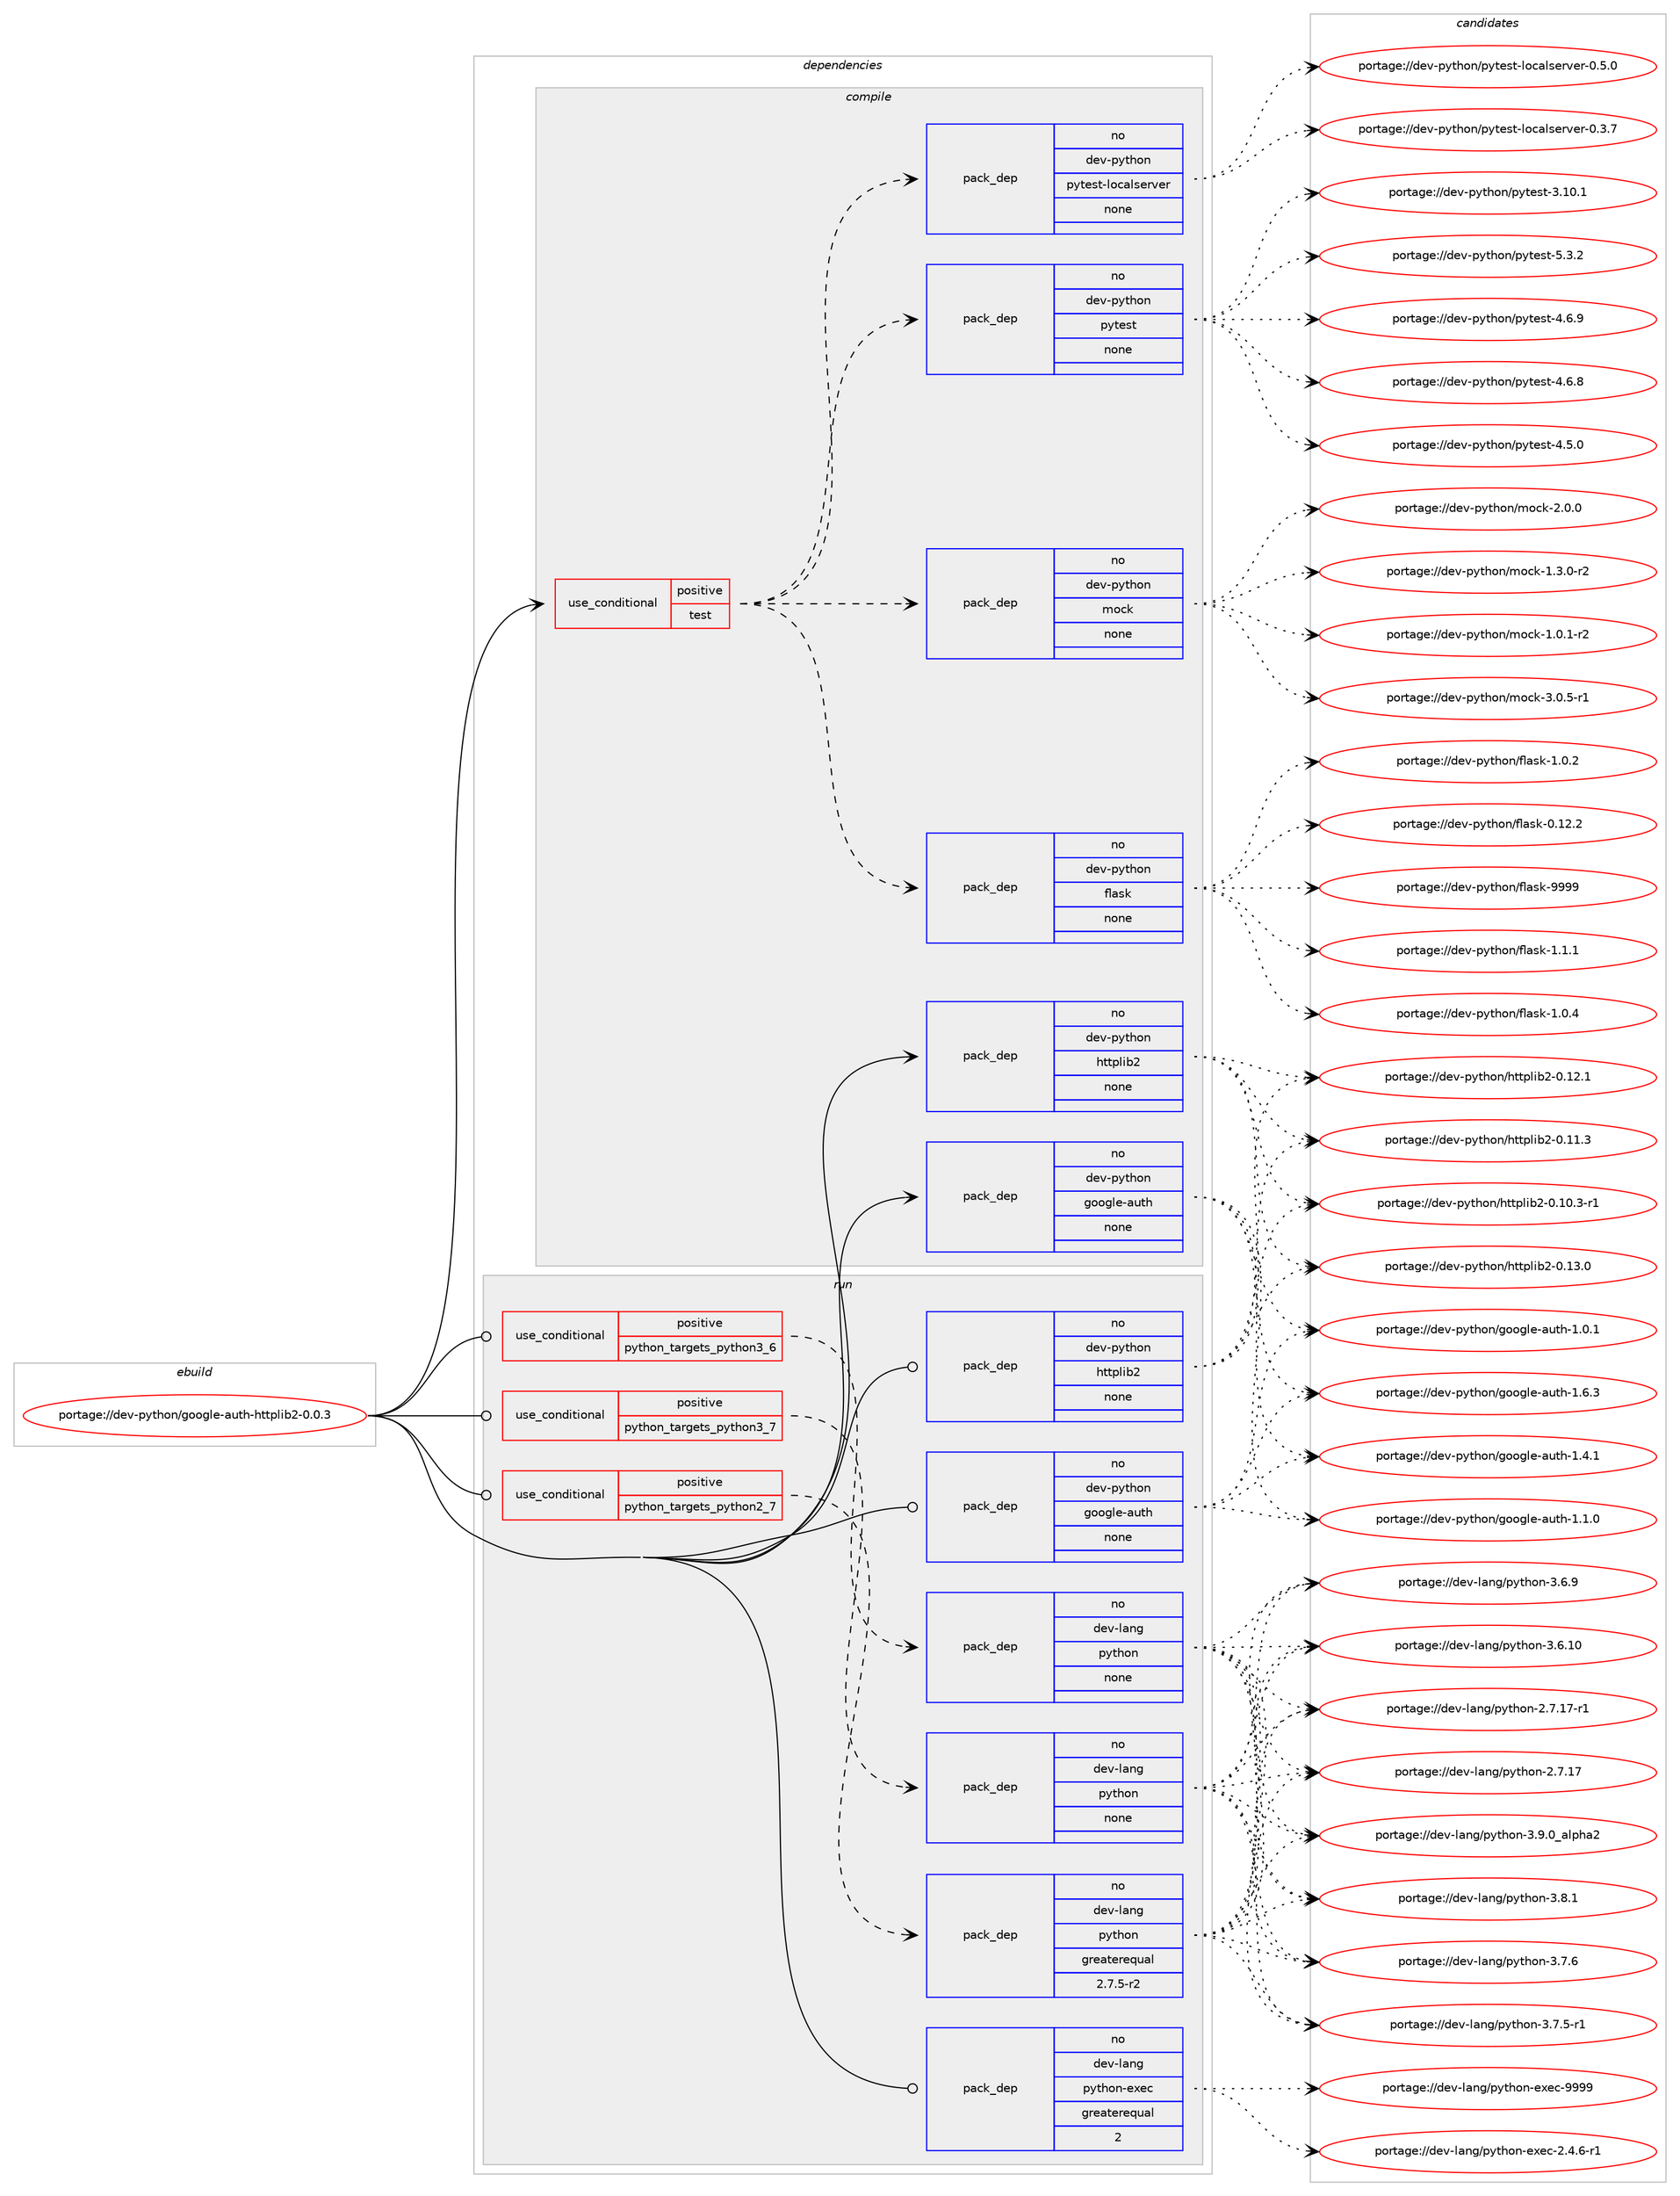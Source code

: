 digraph prolog {

# *************
# Graph options
# *************

newrank=true;
concentrate=true;
compound=true;
graph [rankdir=LR,fontname=Helvetica,fontsize=10,ranksep=1.5];#, ranksep=2.5, nodesep=0.2];
edge  [arrowhead=vee];
node  [fontname=Helvetica,fontsize=10];

# **********
# The ebuild
# **********

subgraph cluster_leftcol {
color=gray;
rank=same;
label=<<i>ebuild</i>>;
id [label="portage://dev-python/google-auth-httplib2-0.0.3", color=red, width=4, href="../dev-python/google-auth-httplib2-0.0.3.svg"];
}

# ****************
# The dependencies
# ****************

subgraph cluster_midcol {
color=gray;
label=<<i>dependencies</i>>;
subgraph cluster_compile {
fillcolor="#eeeeee";
style=filled;
label=<<i>compile</i>>;
subgraph cond115202 {
dependency458260 [label=<<TABLE BORDER="0" CELLBORDER="1" CELLSPACING="0" CELLPADDING="4"><TR><TD ROWSPAN="3" CELLPADDING="10">use_conditional</TD></TR><TR><TD>positive</TD></TR><TR><TD>test</TD></TR></TABLE>>, shape=none, color=red];
subgraph pack338074 {
dependency458261 [label=<<TABLE BORDER="0" CELLBORDER="1" CELLSPACING="0" CELLPADDING="4" WIDTH="220"><TR><TD ROWSPAN="6" CELLPADDING="30">pack_dep</TD></TR><TR><TD WIDTH="110">no</TD></TR><TR><TD>dev-python</TD></TR><TR><TD>flask</TD></TR><TR><TD>none</TD></TR><TR><TD></TD></TR></TABLE>>, shape=none, color=blue];
}
dependency458260:e -> dependency458261:w [weight=20,style="dashed",arrowhead="vee"];
subgraph pack338075 {
dependency458262 [label=<<TABLE BORDER="0" CELLBORDER="1" CELLSPACING="0" CELLPADDING="4" WIDTH="220"><TR><TD ROWSPAN="6" CELLPADDING="30">pack_dep</TD></TR><TR><TD WIDTH="110">no</TD></TR><TR><TD>dev-python</TD></TR><TR><TD>mock</TD></TR><TR><TD>none</TD></TR><TR><TD></TD></TR></TABLE>>, shape=none, color=blue];
}
dependency458260:e -> dependency458262:w [weight=20,style="dashed",arrowhead="vee"];
subgraph pack338076 {
dependency458263 [label=<<TABLE BORDER="0" CELLBORDER="1" CELLSPACING="0" CELLPADDING="4" WIDTH="220"><TR><TD ROWSPAN="6" CELLPADDING="30">pack_dep</TD></TR><TR><TD WIDTH="110">no</TD></TR><TR><TD>dev-python</TD></TR><TR><TD>pytest</TD></TR><TR><TD>none</TD></TR><TR><TD></TD></TR></TABLE>>, shape=none, color=blue];
}
dependency458260:e -> dependency458263:w [weight=20,style="dashed",arrowhead="vee"];
subgraph pack338077 {
dependency458264 [label=<<TABLE BORDER="0" CELLBORDER="1" CELLSPACING="0" CELLPADDING="4" WIDTH="220"><TR><TD ROWSPAN="6" CELLPADDING="30">pack_dep</TD></TR><TR><TD WIDTH="110">no</TD></TR><TR><TD>dev-python</TD></TR><TR><TD>pytest-localserver</TD></TR><TR><TD>none</TD></TR><TR><TD></TD></TR></TABLE>>, shape=none, color=blue];
}
dependency458260:e -> dependency458264:w [weight=20,style="dashed",arrowhead="vee"];
}
id:e -> dependency458260:w [weight=20,style="solid",arrowhead="vee"];
subgraph pack338078 {
dependency458265 [label=<<TABLE BORDER="0" CELLBORDER="1" CELLSPACING="0" CELLPADDING="4" WIDTH="220"><TR><TD ROWSPAN="6" CELLPADDING="30">pack_dep</TD></TR><TR><TD WIDTH="110">no</TD></TR><TR><TD>dev-python</TD></TR><TR><TD>google-auth</TD></TR><TR><TD>none</TD></TR><TR><TD></TD></TR></TABLE>>, shape=none, color=blue];
}
id:e -> dependency458265:w [weight=20,style="solid",arrowhead="vee"];
subgraph pack338079 {
dependency458266 [label=<<TABLE BORDER="0" CELLBORDER="1" CELLSPACING="0" CELLPADDING="4" WIDTH="220"><TR><TD ROWSPAN="6" CELLPADDING="30">pack_dep</TD></TR><TR><TD WIDTH="110">no</TD></TR><TR><TD>dev-python</TD></TR><TR><TD>httplib2</TD></TR><TR><TD>none</TD></TR><TR><TD></TD></TR></TABLE>>, shape=none, color=blue];
}
id:e -> dependency458266:w [weight=20,style="solid",arrowhead="vee"];
}
subgraph cluster_compileandrun {
fillcolor="#eeeeee";
style=filled;
label=<<i>compile and run</i>>;
}
subgraph cluster_run {
fillcolor="#eeeeee";
style=filled;
label=<<i>run</i>>;
subgraph cond115203 {
dependency458267 [label=<<TABLE BORDER="0" CELLBORDER="1" CELLSPACING="0" CELLPADDING="4"><TR><TD ROWSPAN="3" CELLPADDING="10">use_conditional</TD></TR><TR><TD>positive</TD></TR><TR><TD>python_targets_python2_7</TD></TR></TABLE>>, shape=none, color=red];
subgraph pack338080 {
dependency458268 [label=<<TABLE BORDER="0" CELLBORDER="1" CELLSPACING="0" CELLPADDING="4" WIDTH="220"><TR><TD ROWSPAN="6" CELLPADDING="30">pack_dep</TD></TR><TR><TD WIDTH="110">no</TD></TR><TR><TD>dev-lang</TD></TR><TR><TD>python</TD></TR><TR><TD>greaterequal</TD></TR><TR><TD>2.7.5-r2</TD></TR></TABLE>>, shape=none, color=blue];
}
dependency458267:e -> dependency458268:w [weight=20,style="dashed",arrowhead="vee"];
}
id:e -> dependency458267:w [weight=20,style="solid",arrowhead="odot"];
subgraph cond115204 {
dependency458269 [label=<<TABLE BORDER="0" CELLBORDER="1" CELLSPACING="0" CELLPADDING="4"><TR><TD ROWSPAN="3" CELLPADDING="10">use_conditional</TD></TR><TR><TD>positive</TD></TR><TR><TD>python_targets_python3_6</TD></TR></TABLE>>, shape=none, color=red];
subgraph pack338081 {
dependency458270 [label=<<TABLE BORDER="0" CELLBORDER="1" CELLSPACING="0" CELLPADDING="4" WIDTH="220"><TR><TD ROWSPAN="6" CELLPADDING="30">pack_dep</TD></TR><TR><TD WIDTH="110">no</TD></TR><TR><TD>dev-lang</TD></TR><TR><TD>python</TD></TR><TR><TD>none</TD></TR><TR><TD></TD></TR></TABLE>>, shape=none, color=blue];
}
dependency458269:e -> dependency458270:w [weight=20,style="dashed",arrowhead="vee"];
}
id:e -> dependency458269:w [weight=20,style="solid",arrowhead="odot"];
subgraph cond115205 {
dependency458271 [label=<<TABLE BORDER="0" CELLBORDER="1" CELLSPACING="0" CELLPADDING="4"><TR><TD ROWSPAN="3" CELLPADDING="10">use_conditional</TD></TR><TR><TD>positive</TD></TR><TR><TD>python_targets_python3_7</TD></TR></TABLE>>, shape=none, color=red];
subgraph pack338082 {
dependency458272 [label=<<TABLE BORDER="0" CELLBORDER="1" CELLSPACING="0" CELLPADDING="4" WIDTH="220"><TR><TD ROWSPAN="6" CELLPADDING="30">pack_dep</TD></TR><TR><TD WIDTH="110">no</TD></TR><TR><TD>dev-lang</TD></TR><TR><TD>python</TD></TR><TR><TD>none</TD></TR><TR><TD></TD></TR></TABLE>>, shape=none, color=blue];
}
dependency458271:e -> dependency458272:w [weight=20,style="dashed",arrowhead="vee"];
}
id:e -> dependency458271:w [weight=20,style="solid",arrowhead="odot"];
subgraph pack338083 {
dependency458273 [label=<<TABLE BORDER="0" CELLBORDER="1" CELLSPACING="0" CELLPADDING="4" WIDTH="220"><TR><TD ROWSPAN="6" CELLPADDING="30">pack_dep</TD></TR><TR><TD WIDTH="110">no</TD></TR><TR><TD>dev-lang</TD></TR><TR><TD>python-exec</TD></TR><TR><TD>greaterequal</TD></TR><TR><TD>2</TD></TR></TABLE>>, shape=none, color=blue];
}
id:e -> dependency458273:w [weight=20,style="solid",arrowhead="odot"];
subgraph pack338084 {
dependency458274 [label=<<TABLE BORDER="0" CELLBORDER="1" CELLSPACING="0" CELLPADDING="4" WIDTH="220"><TR><TD ROWSPAN="6" CELLPADDING="30">pack_dep</TD></TR><TR><TD WIDTH="110">no</TD></TR><TR><TD>dev-python</TD></TR><TR><TD>google-auth</TD></TR><TR><TD>none</TD></TR><TR><TD></TD></TR></TABLE>>, shape=none, color=blue];
}
id:e -> dependency458274:w [weight=20,style="solid",arrowhead="odot"];
subgraph pack338085 {
dependency458275 [label=<<TABLE BORDER="0" CELLBORDER="1" CELLSPACING="0" CELLPADDING="4" WIDTH="220"><TR><TD ROWSPAN="6" CELLPADDING="30">pack_dep</TD></TR><TR><TD WIDTH="110">no</TD></TR><TR><TD>dev-python</TD></TR><TR><TD>httplib2</TD></TR><TR><TD>none</TD></TR><TR><TD></TD></TR></TABLE>>, shape=none, color=blue];
}
id:e -> dependency458275:w [weight=20,style="solid",arrowhead="odot"];
}
}

# **************
# The candidates
# **************

subgraph cluster_choices {
rank=same;
color=gray;
label=<<i>candidates</i>>;

subgraph choice338074 {
color=black;
nodesep=1;
choice1001011184511212111610411111047102108971151074557575757 [label="portage://dev-python/flask-9999", color=red, width=4,href="../dev-python/flask-9999.svg"];
choice100101118451121211161041111104710210897115107454946494649 [label="portage://dev-python/flask-1.1.1", color=red, width=4,href="../dev-python/flask-1.1.1.svg"];
choice100101118451121211161041111104710210897115107454946484652 [label="portage://dev-python/flask-1.0.4", color=red, width=4,href="../dev-python/flask-1.0.4.svg"];
choice100101118451121211161041111104710210897115107454946484650 [label="portage://dev-python/flask-1.0.2", color=red, width=4,href="../dev-python/flask-1.0.2.svg"];
choice10010111845112121116104111110471021089711510745484649504650 [label="portage://dev-python/flask-0.12.2", color=red, width=4,href="../dev-python/flask-0.12.2.svg"];
dependency458261:e -> choice1001011184511212111610411111047102108971151074557575757:w [style=dotted,weight="100"];
dependency458261:e -> choice100101118451121211161041111104710210897115107454946494649:w [style=dotted,weight="100"];
dependency458261:e -> choice100101118451121211161041111104710210897115107454946484652:w [style=dotted,weight="100"];
dependency458261:e -> choice100101118451121211161041111104710210897115107454946484650:w [style=dotted,weight="100"];
dependency458261:e -> choice10010111845112121116104111110471021089711510745484649504650:w [style=dotted,weight="100"];
}
subgraph choice338075 {
color=black;
nodesep=1;
choice1001011184511212111610411111047109111991074551464846534511449 [label="portage://dev-python/mock-3.0.5-r1", color=red, width=4,href="../dev-python/mock-3.0.5-r1.svg"];
choice100101118451121211161041111104710911199107455046484648 [label="portage://dev-python/mock-2.0.0", color=red, width=4,href="../dev-python/mock-2.0.0.svg"];
choice1001011184511212111610411111047109111991074549465146484511450 [label="portage://dev-python/mock-1.3.0-r2", color=red, width=4,href="../dev-python/mock-1.3.0-r2.svg"];
choice1001011184511212111610411111047109111991074549464846494511450 [label="portage://dev-python/mock-1.0.1-r2", color=red, width=4,href="../dev-python/mock-1.0.1-r2.svg"];
dependency458262:e -> choice1001011184511212111610411111047109111991074551464846534511449:w [style=dotted,weight="100"];
dependency458262:e -> choice100101118451121211161041111104710911199107455046484648:w [style=dotted,weight="100"];
dependency458262:e -> choice1001011184511212111610411111047109111991074549465146484511450:w [style=dotted,weight="100"];
dependency458262:e -> choice1001011184511212111610411111047109111991074549464846494511450:w [style=dotted,weight="100"];
}
subgraph choice338076 {
color=black;
nodesep=1;
choice1001011184511212111610411111047112121116101115116455346514650 [label="portage://dev-python/pytest-5.3.2", color=red, width=4,href="../dev-python/pytest-5.3.2.svg"];
choice1001011184511212111610411111047112121116101115116455246544657 [label="portage://dev-python/pytest-4.6.9", color=red, width=4,href="../dev-python/pytest-4.6.9.svg"];
choice1001011184511212111610411111047112121116101115116455246544656 [label="portage://dev-python/pytest-4.6.8", color=red, width=4,href="../dev-python/pytest-4.6.8.svg"];
choice1001011184511212111610411111047112121116101115116455246534648 [label="portage://dev-python/pytest-4.5.0", color=red, width=4,href="../dev-python/pytest-4.5.0.svg"];
choice100101118451121211161041111104711212111610111511645514649484649 [label="portage://dev-python/pytest-3.10.1", color=red, width=4,href="../dev-python/pytest-3.10.1.svg"];
dependency458263:e -> choice1001011184511212111610411111047112121116101115116455346514650:w [style=dotted,weight="100"];
dependency458263:e -> choice1001011184511212111610411111047112121116101115116455246544657:w [style=dotted,weight="100"];
dependency458263:e -> choice1001011184511212111610411111047112121116101115116455246544656:w [style=dotted,weight="100"];
dependency458263:e -> choice1001011184511212111610411111047112121116101115116455246534648:w [style=dotted,weight="100"];
dependency458263:e -> choice100101118451121211161041111104711212111610111511645514649484649:w [style=dotted,weight="100"];
}
subgraph choice338077 {
color=black;
nodesep=1;
choice1001011184511212111610411111047112121116101115116451081119997108115101114118101114454846534648 [label="portage://dev-python/pytest-localserver-0.5.0", color=red, width=4,href="../dev-python/pytest-localserver-0.5.0.svg"];
choice1001011184511212111610411111047112121116101115116451081119997108115101114118101114454846514655 [label="portage://dev-python/pytest-localserver-0.3.7", color=red, width=4,href="../dev-python/pytest-localserver-0.3.7.svg"];
dependency458264:e -> choice1001011184511212111610411111047112121116101115116451081119997108115101114118101114454846534648:w [style=dotted,weight="100"];
dependency458264:e -> choice1001011184511212111610411111047112121116101115116451081119997108115101114118101114454846514655:w [style=dotted,weight="100"];
}
subgraph choice338078 {
color=black;
nodesep=1;
choice10010111845112121116104111110471031111111031081014597117116104454946544651 [label="portage://dev-python/google-auth-1.6.3", color=red, width=4,href="../dev-python/google-auth-1.6.3.svg"];
choice10010111845112121116104111110471031111111031081014597117116104454946524649 [label="portage://dev-python/google-auth-1.4.1", color=red, width=4,href="../dev-python/google-auth-1.4.1.svg"];
choice10010111845112121116104111110471031111111031081014597117116104454946494648 [label="portage://dev-python/google-auth-1.1.0", color=red, width=4,href="../dev-python/google-auth-1.1.0.svg"];
choice10010111845112121116104111110471031111111031081014597117116104454946484649 [label="portage://dev-python/google-auth-1.0.1", color=red, width=4,href="../dev-python/google-auth-1.0.1.svg"];
dependency458265:e -> choice10010111845112121116104111110471031111111031081014597117116104454946544651:w [style=dotted,weight="100"];
dependency458265:e -> choice10010111845112121116104111110471031111111031081014597117116104454946524649:w [style=dotted,weight="100"];
dependency458265:e -> choice10010111845112121116104111110471031111111031081014597117116104454946494648:w [style=dotted,weight="100"];
dependency458265:e -> choice10010111845112121116104111110471031111111031081014597117116104454946484649:w [style=dotted,weight="100"];
}
subgraph choice338079 {
color=black;
nodesep=1;
choice1001011184511212111610411111047104116116112108105985045484649514648 [label="portage://dev-python/httplib2-0.13.0", color=red, width=4,href="../dev-python/httplib2-0.13.0.svg"];
choice1001011184511212111610411111047104116116112108105985045484649504649 [label="portage://dev-python/httplib2-0.12.1", color=red, width=4,href="../dev-python/httplib2-0.12.1.svg"];
choice1001011184511212111610411111047104116116112108105985045484649494651 [label="portage://dev-python/httplib2-0.11.3", color=red, width=4,href="../dev-python/httplib2-0.11.3.svg"];
choice10010111845112121116104111110471041161161121081059850454846494846514511449 [label="portage://dev-python/httplib2-0.10.3-r1", color=red, width=4,href="../dev-python/httplib2-0.10.3-r1.svg"];
dependency458266:e -> choice1001011184511212111610411111047104116116112108105985045484649514648:w [style=dotted,weight="100"];
dependency458266:e -> choice1001011184511212111610411111047104116116112108105985045484649504649:w [style=dotted,weight="100"];
dependency458266:e -> choice1001011184511212111610411111047104116116112108105985045484649494651:w [style=dotted,weight="100"];
dependency458266:e -> choice10010111845112121116104111110471041161161121081059850454846494846514511449:w [style=dotted,weight="100"];
}
subgraph choice338080 {
color=black;
nodesep=1;
choice10010111845108971101034711212111610411111045514657464895971081121049750 [label="portage://dev-lang/python-3.9.0_alpha2", color=red, width=4,href="../dev-lang/python-3.9.0_alpha2.svg"];
choice100101118451089711010347112121116104111110455146564649 [label="portage://dev-lang/python-3.8.1", color=red, width=4,href="../dev-lang/python-3.8.1.svg"];
choice100101118451089711010347112121116104111110455146554654 [label="portage://dev-lang/python-3.7.6", color=red, width=4,href="../dev-lang/python-3.7.6.svg"];
choice1001011184510897110103471121211161041111104551465546534511449 [label="portage://dev-lang/python-3.7.5-r1", color=red, width=4,href="../dev-lang/python-3.7.5-r1.svg"];
choice100101118451089711010347112121116104111110455146544657 [label="portage://dev-lang/python-3.6.9", color=red, width=4,href="../dev-lang/python-3.6.9.svg"];
choice10010111845108971101034711212111610411111045514654464948 [label="portage://dev-lang/python-3.6.10", color=red, width=4,href="../dev-lang/python-3.6.10.svg"];
choice100101118451089711010347112121116104111110455046554649554511449 [label="portage://dev-lang/python-2.7.17-r1", color=red, width=4,href="../dev-lang/python-2.7.17-r1.svg"];
choice10010111845108971101034711212111610411111045504655464955 [label="portage://dev-lang/python-2.7.17", color=red, width=4,href="../dev-lang/python-2.7.17.svg"];
dependency458268:e -> choice10010111845108971101034711212111610411111045514657464895971081121049750:w [style=dotted,weight="100"];
dependency458268:e -> choice100101118451089711010347112121116104111110455146564649:w [style=dotted,weight="100"];
dependency458268:e -> choice100101118451089711010347112121116104111110455146554654:w [style=dotted,weight="100"];
dependency458268:e -> choice1001011184510897110103471121211161041111104551465546534511449:w [style=dotted,weight="100"];
dependency458268:e -> choice100101118451089711010347112121116104111110455146544657:w [style=dotted,weight="100"];
dependency458268:e -> choice10010111845108971101034711212111610411111045514654464948:w [style=dotted,weight="100"];
dependency458268:e -> choice100101118451089711010347112121116104111110455046554649554511449:w [style=dotted,weight="100"];
dependency458268:e -> choice10010111845108971101034711212111610411111045504655464955:w [style=dotted,weight="100"];
}
subgraph choice338081 {
color=black;
nodesep=1;
choice10010111845108971101034711212111610411111045514657464895971081121049750 [label="portage://dev-lang/python-3.9.0_alpha2", color=red, width=4,href="../dev-lang/python-3.9.0_alpha2.svg"];
choice100101118451089711010347112121116104111110455146564649 [label="portage://dev-lang/python-3.8.1", color=red, width=4,href="../dev-lang/python-3.8.1.svg"];
choice100101118451089711010347112121116104111110455146554654 [label="portage://dev-lang/python-3.7.6", color=red, width=4,href="../dev-lang/python-3.7.6.svg"];
choice1001011184510897110103471121211161041111104551465546534511449 [label="portage://dev-lang/python-3.7.5-r1", color=red, width=4,href="../dev-lang/python-3.7.5-r1.svg"];
choice100101118451089711010347112121116104111110455146544657 [label="portage://dev-lang/python-3.6.9", color=red, width=4,href="../dev-lang/python-3.6.9.svg"];
choice10010111845108971101034711212111610411111045514654464948 [label="portage://dev-lang/python-3.6.10", color=red, width=4,href="../dev-lang/python-3.6.10.svg"];
choice100101118451089711010347112121116104111110455046554649554511449 [label="portage://dev-lang/python-2.7.17-r1", color=red, width=4,href="../dev-lang/python-2.7.17-r1.svg"];
choice10010111845108971101034711212111610411111045504655464955 [label="portage://dev-lang/python-2.7.17", color=red, width=4,href="../dev-lang/python-2.7.17.svg"];
dependency458270:e -> choice10010111845108971101034711212111610411111045514657464895971081121049750:w [style=dotted,weight="100"];
dependency458270:e -> choice100101118451089711010347112121116104111110455146564649:w [style=dotted,weight="100"];
dependency458270:e -> choice100101118451089711010347112121116104111110455146554654:w [style=dotted,weight="100"];
dependency458270:e -> choice1001011184510897110103471121211161041111104551465546534511449:w [style=dotted,weight="100"];
dependency458270:e -> choice100101118451089711010347112121116104111110455146544657:w [style=dotted,weight="100"];
dependency458270:e -> choice10010111845108971101034711212111610411111045514654464948:w [style=dotted,weight="100"];
dependency458270:e -> choice100101118451089711010347112121116104111110455046554649554511449:w [style=dotted,weight="100"];
dependency458270:e -> choice10010111845108971101034711212111610411111045504655464955:w [style=dotted,weight="100"];
}
subgraph choice338082 {
color=black;
nodesep=1;
choice10010111845108971101034711212111610411111045514657464895971081121049750 [label="portage://dev-lang/python-3.9.0_alpha2", color=red, width=4,href="../dev-lang/python-3.9.0_alpha2.svg"];
choice100101118451089711010347112121116104111110455146564649 [label="portage://dev-lang/python-3.8.1", color=red, width=4,href="../dev-lang/python-3.8.1.svg"];
choice100101118451089711010347112121116104111110455146554654 [label="portage://dev-lang/python-3.7.6", color=red, width=4,href="../dev-lang/python-3.7.6.svg"];
choice1001011184510897110103471121211161041111104551465546534511449 [label="portage://dev-lang/python-3.7.5-r1", color=red, width=4,href="../dev-lang/python-3.7.5-r1.svg"];
choice100101118451089711010347112121116104111110455146544657 [label="portage://dev-lang/python-3.6.9", color=red, width=4,href="../dev-lang/python-3.6.9.svg"];
choice10010111845108971101034711212111610411111045514654464948 [label="portage://dev-lang/python-3.6.10", color=red, width=4,href="../dev-lang/python-3.6.10.svg"];
choice100101118451089711010347112121116104111110455046554649554511449 [label="portage://dev-lang/python-2.7.17-r1", color=red, width=4,href="../dev-lang/python-2.7.17-r1.svg"];
choice10010111845108971101034711212111610411111045504655464955 [label="portage://dev-lang/python-2.7.17", color=red, width=4,href="../dev-lang/python-2.7.17.svg"];
dependency458272:e -> choice10010111845108971101034711212111610411111045514657464895971081121049750:w [style=dotted,weight="100"];
dependency458272:e -> choice100101118451089711010347112121116104111110455146564649:w [style=dotted,weight="100"];
dependency458272:e -> choice100101118451089711010347112121116104111110455146554654:w [style=dotted,weight="100"];
dependency458272:e -> choice1001011184510897110103471121211161041111104551465546534511449:w [style=dotted,weight="100"];
dependency458272:e -> choice100101118451089711010347112121116104111110455146544657:w [style=dotted,weight="100"];
dependency458272:e -> choice10010111845108971101034711212111610411111045514654464948:w [style=dotted,weight="100"];
dependency458272:e -> choice100101118451089711010347112121116104111110455046554649554511449:w [style=dotted,weight="100"];
dependency458272:e -> choice10010111845108971101034711212111610411111045504655464955:w [style=dotted,weight="100"];
}
subgraph choice338083 {
color=black;
nodesep=1;
choice10010111845108971101034711212111610411111045101120101994557575757 [label="portage://dev-lang/python-exec-9999", color=red, width=4,href="../dev-lang/python-exec-9999.svg"];
choice10010111845108971101034711212111610411111045101120101994550465246544511449 [label="portage://dev-lang/python-exec-2.4.6-r1", color=red, width=4,href="../dev-lang/python-exec-2.4.6-r1.svg"];
dependency458273:e -> choice10010111845108971101034711212111610411111045101120101994557575757:w [style=dotted,weight="100"];
dependency458273:e -> choice10010111845108971101034711212111610411111045101120101994550465246544511449:w [style=dotted,weight="100"];
}
subgraph choice338084 {
color=black;
nodesep=1;
choice10010111845112121116104111110471031111111031081014597117116104454946544651 [label="portage://dev-python/google-auth-1.6.3", color=red, width=4,href="../dev-python/google-auth-1.6.3.svg"];
choice10010111845112121116104111110471031111111031081014597117116104454946524649 [label="portage://dev-python/google-auth-1.4.1", color=red, width=4,href="../dev-python/google-auth-1.4.1.svg"];
choice10010111845112121116104111110471031111111031081014597117116104454946494648 [label="portage://dev-python/google-auth-1.1.0", color=red, width=4,href="../dev-python/google-auth-1.1.0.svg"];
choice10010111845112121116104111110471031111111031081014597117116104454946484649 [label="portage://dev-python/google-auth-1.0.1", color=red, width=4,href="../dev-python/google-auth-1.0.1.svg"];
dependency458274:e -> choice10010111845112121116104111110471031111111031081014597117116104454946544651:w [style=dotted,weight="100"];
dependency458274:e -> choice10010111845112121116104111110471031111111031081014597117116104454946524649:w [style=dotted,weight="100"];
dependency458274:e -> choice10010111845112121116104111110471031111111031081014597117116104454946494648:w [style=dotted,weight="100"];
dependency458274:e -> choice10010111845112121116104111110471031111111031081014597117116104454946484649:w [style=dotted,weight="100"];
}
subgraph choice338085 {
color=black;
nodesep=1;
choice1001011184511212111610411111047104116116112108105985045484649514648 [label="portage://dev-python/httplib2-0.13.0", color=red, width=4,href="../dev-python/httplib2-0.13.0.svg"];
choice1001011184511212111610411111047104116116112108105985045484649504649 [label="portage://dev-python/httplib2-0.12.1", color=red, width=4,href="../dev-python/httplib2-0.12.1.svg"];
choice1001011184511212111610411111047104116116112108105985045484649494651 [label="portage://dev-python/httplib2-0.11.3", color=red, width=4,href="../dev-python/httplib2-0.11.3.svg"];
choice10010111845112121116104111110471041161161121081059850454846494846514511449 [label="portage://dev-python/httplib2-0.10.3-r1", color=red, width=4,href="../dev-python/httplib2-0.10.3-r1.svg"];
dependency458275:e -> choice1001011184511212111610411111047104116116112108105985045484649514648:w [style=dotted,weight="100"];
dependency458275:e -> choice1001011184511212111610411111047104116116112108105985045484649504649:w [style=dotted,weight="100"];
dependency458275:e -> choice1001011184511212111610411111047104116116112108105985045484649494651:w [style=dotted,weight="100"];
dependency458275:e -> choice10010111845112121116104111110471041161161121081059850454846494846514511449:w [style=dotted,weight="100"];
}
}

}
